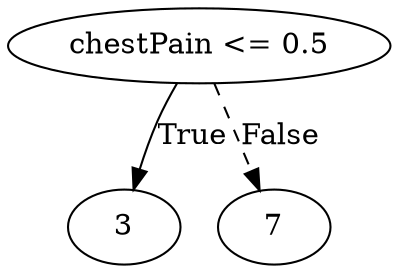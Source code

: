 digraph {
0 [label="chestPain <= 0.5"];
1 [label="3"];
0 -> 1 [label="True"];
2 [label="7"];
0 -> 2 [style="dashed", label="False"];

}